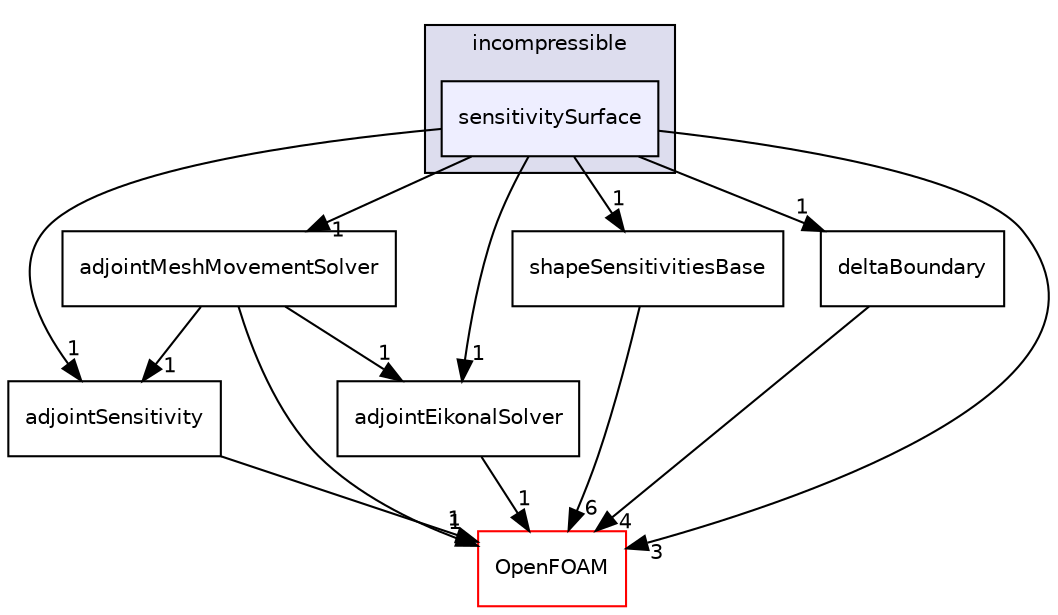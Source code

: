 digraph "src/optimisation/adjointOptimisation/adjoint/optimisation/adjointSensitivity/incompressible/sensitivitySurface" {
  bgcolor=transparent;
  compound=true
  node [ fontsize="10", fontname="Helvetica"];
  edge [ labelfontsize="10", labelfontname="Helvetica"];
  subgraph clusterdir_2b473d201aab52bb890a8b3370c59272 {
    graph [ bgcolor="#ddddee", pencolor="black", label="incompressible" fontname="Helvetica", fontsize="10", URL="dir_2b473d201aab52bb890a8b3370c59272.html"]
  dir_b2e528e6e1ab1f3455b289de1663bc82 [shape=box, label="sensitivitySurface", style="filled", fillcolor="#eeeeff", pencolor="black", URL="dir_b2e528e6e1ab1f3455b289de1663bc82.html"];
  }
  dir_c9975b67581c2da6d7f831922d1c5844 [shape=box label="adjointSensitivity" URL="dir_c9975b67581c2da6d7f831922d1c5844.html"];
  dir_2e016391dee912ecb8414429fd8311b6 [shape=box label="adjointEikonalSolver" URL="dir_2e016391dee912ecb8414429fd8311b6.html"];
  dir_0b22c8edd23710d15b1d2247fd5f446d [shape=box label="shapeSensitivitiesBase" URL="dir_0b22c8edd23710d15b1d2247fd5f446d.html"];
  dir_b2bffebd305523ae74de52534349e8c7 [shape=box label="deltaBoundary" URL="dir_b2bffebd305523ae74de52534349e8c7.html"];
  dir_c5473ff19b20e6ec4dfe5c310b3778a8 [shape=box label="OpenFOAM" color="red" URL="dir_c5473ff19b20e6ec4dfe5c310b3778a8.html"];
  dir_c89b99caaf09c90793150a96db56d7e4 [shape=box label="adjointMeshMovementSolver" URL="dir_c89b99caaf09c90793150a96db56d7e4.html"];
  dir_c9975b67581c2da6d7f831922d1c5844->dir_c5473ff19b20e6ec4dfe5c310b3778a8 [headlabel="1", labeldistance=1.5 headhref="dir_002839_002151.html"];
  dir_2e016391dee912ecb8414429fd8311b6->dir_c5473ff19b20e6ec4dfe5c310b3778a8 [headlabel="1", labeldistance=1.5 headhref="dir_002837_002151.html"];
  dir_0b22c8edd23710d15b1d2247fd5f446d->dir_c5473ff19b20e6ec4dfe5c310b3778a8 [headlabel="6", labeldistance=1.5 headhref="dir_002850_002151.html"];
  dir_b2bffebd305523ae74de52534349e8c7->dir_c5473ff19b20e6ec4dfe5c310b3778a8 [headlabel="4", labeldistance=1.5 headhref="dir_002797_002151.html"];
  dir_c89b99caaf09c90793150a96db56d7e4->dir_c9975b67581c2da6d7f831922d1c5844 [headlabel="1", labeldistance=1.5 headhref="dir_002838_002839.html"];
  dir_c89b99caaf09c90793150a96db56d7e4->dir_2e016391dee912ecb8414429fd8311b6 [headlabel="1", labeldistance=1.5 headhref="dir_002838_002837.html"];
  dir_c89b99caaf09c90793150a96db56d7e4->dir_c5473ff19b20e6ec4dfe5c310b3778a8 [headlabel="1", labeldistance=1.5 headhref="dir_002838_002151.html"];
  dir_b2e528e6e1ab1f3455b289de1663bc82->dir_c9975b67581c2da6d7f831922d1c5844 [headlabel="1", labeldistance=1.5 headhref="dir_002844_002839.html"];
  dir_b2e528e6e1ab1f3455b289de1663bc82->dir_2e016391dee912ecb8414429fd8311b6 [headlabel="1", labeldistance=1.5 headhref="dir_002844_002837.html"];
  dir_b2e528e6e1ab1f3455b289de1663bc82->dir_0b22c8edd23710d15b1d2247fd5f446d [headlabel="1", labeldistance=1.5 headhref="dir_002844_002850.html"];
  dir_b2e528e6e1ab1f3455b289de1663bc82->dir_b2bffebd305523ae74de52534349e8c7 [headlabel="1", labeldistance=1.5 headhref="dir_002844_002797.html"];
  dir_b2e528e6e1ab1f3455b289de1663bc82->dir_c5473ff19b20e6ec4dfe5c310b3778a8 [headlabel="3", labeldistance=1.5 headhref="dir_002844_002151.html"];
  dir_b2e528e6e1ab1f3455b289de1663bc82->dir_c89b99caaf09c90793150a96db56d7e4 [headlabel="1", labeldistance=1.5 headhref="dir_002844_002838.html"];
}
